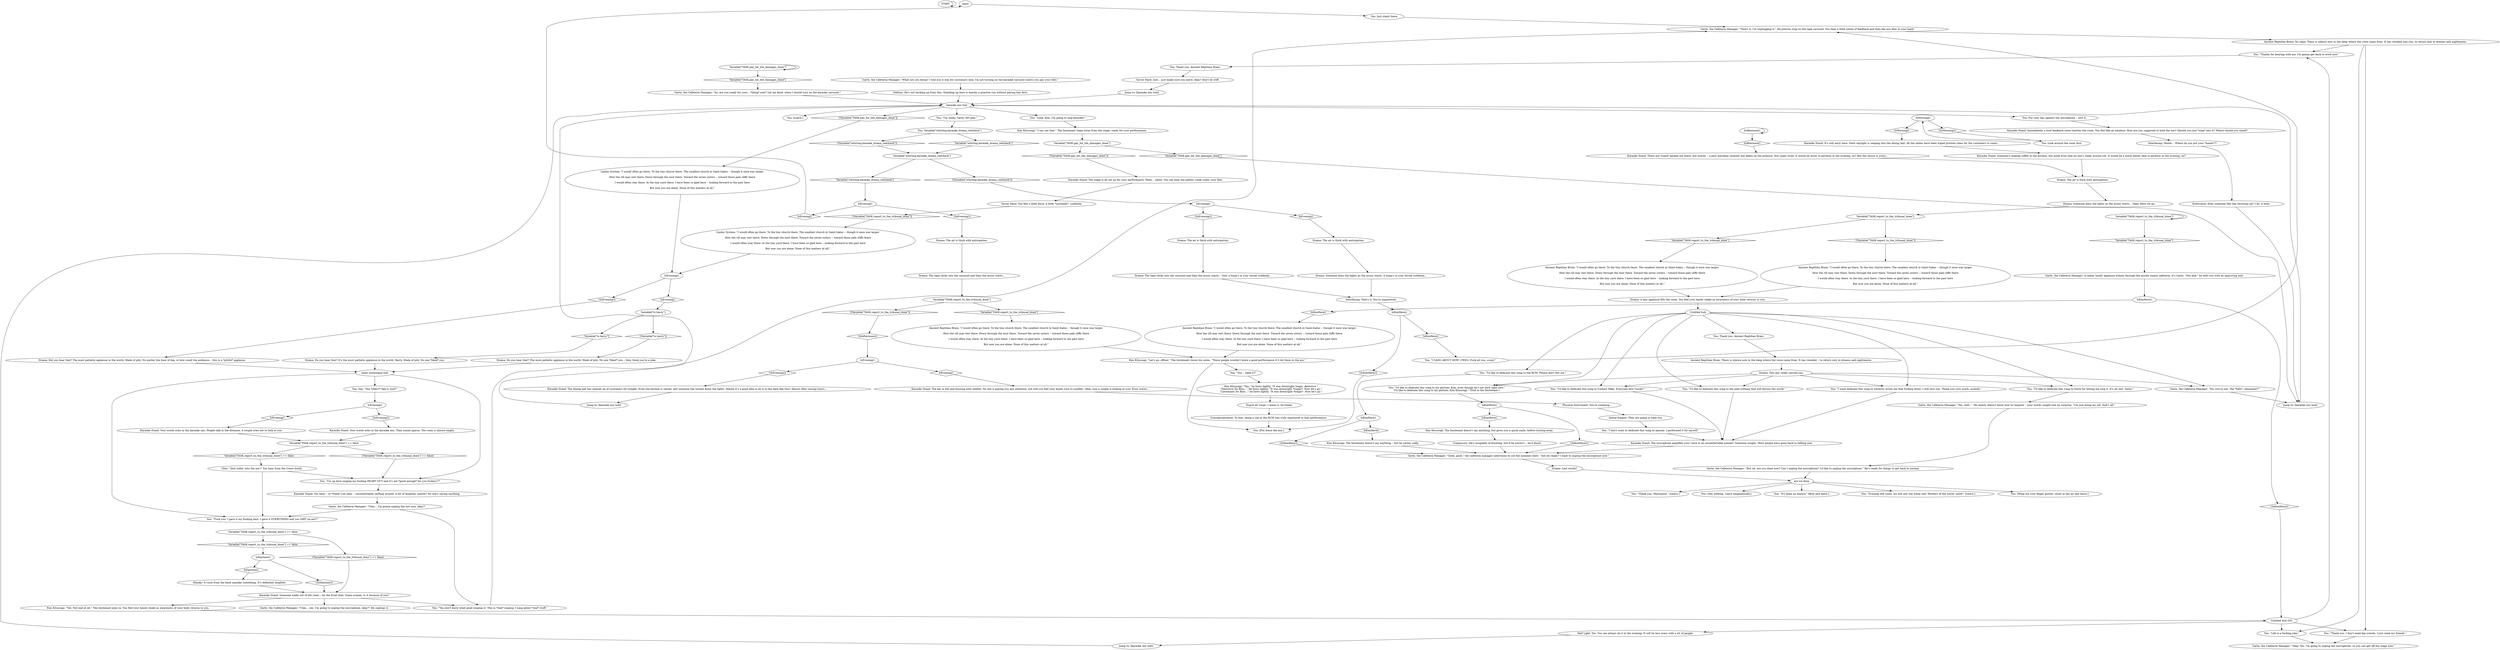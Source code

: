 # WHIRLING F1 / KARAOKE STAND
# Sing karaoke!
# ==================================================
digraph G {
	  0 [label="START"];
	  1 [label="input"];
	  2 [label="Drama: The air is thick with anticipation."];
	  3 [label="Half Light: Yes. You can always do it in the evening. It will be less scary with a lot of people."];
	  4 [label="You: Thank you, Ancient Reptilian Brain."];
	  5 [label="Garte, the Cafeteria Manager: \"Uhm... yes. I'm going to unplug the microphone, okay?\" He unplugs it."];
	  6 [label="You: Just stand there."];
	  7 [label="Karaoke Stand: The stage is all set up for your performance. Feels... silent. You can hear the pellets creak under your feet."];
	  8 [label="Garte, the Cafeteria Manager: \"No, you're not. The *bills*, remember?\""];
	  9 [label="You: \"I don't want to dedicate this song to anyone. I performed it for myself.\""];
	  10 [label="Savoir Faire: Just... just make sure you move, okay? Don't be stiff."];
	  11 [label="Ancient Reptilian Brain: No reply. There is silence now in the deep where the voice came from. It has receded into you, to return only in dreams and nightmares."];
	  12 [label="Interfacing: That's it. You're unpowered."];
	  13 [label="Variable[\"TASK.report_to_the_tribunal_done\"]"];
	  14 [label="Variable[\"TASK.report_to_the_tribunal_done\"]", shape=diamond];
	  15 [label="!(Variable[\"TASK.report_to_the_tribunal_done\"])", shape=diamond];
	  16 [label="Variable[\"TASK.pay_for_the_damages_done\"]"];
	  17 [label="Variable[\"TASK.pay_for_the_damages_done\"]", shape=diamond];
	  18 [label="!(Variable[\"TASK.pay_for_the_damages_done\"])", shape=diamond];
	  19 [label="You: Look around the room first."];
	  20 [label="IsAfternoon()"];
	  21 [label="IsAfternoon()", shape=diamond];
	  22 [label="!(IsAfternoon())", shape=diamond];
	  23 [label="Ancient Reptilian Brain: \"I would often go there. To the tiny church there. The smallest church in Saint-Saëns -- though it once was larger.

How the rill may rest there. Down through the mist there. Toward the seven sisters -- toward those pale cliffs there

I would often stay there. In the tiny yard there. I have been so glad here -- looking forward to the past here

But now you are alone. None of this matters at all.\""];
	  24 [label="Kim Kitsuragi: \"Yes. Not bad at all.\" The lieutenant joins in. You feel your hands shake as awareness of your body returns to you."];
	  25 [label="You: \"I SANG ABOUT HOW I FEEL! Fuck all you, scum!\""];
	  26 [label="Kim Kitsuragi: \"Let's go, officer.\" The lieutenant closes his notes. \"These people wouldn't know a good performance if it bit them in the ass.\""];
	  27 [label="Garte, the Cafeteria Manager: A rather lonely applause echoes through the mostly empty cafeteria. It's Garte. \"Not bad,\" he tells you with an approving nod."];
	  28 [label="Limbic System: \"I would often go there. To the tiny church there. The smallest church in Saint-Saëns -- though it once was larger.

How the rill may rest there. Down through the mist there. Toward the seven sisters -- toward those pale cliffs there

I would often stay there. In the tiny yard there. I have been so glad here -- looking forward to the past here

But now you are alone. None of this matters at all.\""];
	  29 [label="Garte, the Cafeteria Manager: \"What are you doing? I told you it was for customers only. I'm not turning on the karaoke carousel unless you pay your bills.\""];
	  30 [label="Jump to: [karaoke mic hub]"];
	  31 [label="IsEvening()"];
	  32 [label="IsEvening()", shape=diamond];
	  33 [label="!(IsEvening())", shape=diamond];
	  34 [label="IsMorning()"];
	  35 [label="IsMorning()", shape=diamond];
	  36 [label="!(IsMorning())", shape=diamond];
	  37 [label="Karaoke Stand: The dining hall has cleared up of customers for tonight. Even the kitchen is closed, and someone has turned down the lights. Maybe it's a good idea to do it in the dark like this? Almost after closing hours..."];
	  38 [label="You: [Say nothing. Leave enigmatically.]"];
	  39 [label="You: \"Life is a fucking joke.\""];
	  40 [label="You: \"You don't know what good singing is! This is *real* singing. I sang about *real* stuff.\""];
	  41 [label="Drama: A lazy applause fills the room. You feel your hands shake as awareness of your body returns to you."];
	  42 [label="Ancient Reptilian Brain: \"I would often go there. To the tiny church there. The smallest church in Saint-Saëns -- though it once was larger.

How the rill may rest there. Down through the mist there. Toward the seven sisters -- toward those pale cliffs there

I would often stay there. In the tiny yard there. I have been so glad here -- looking forward to the past here

But now you are alone. None of this matters at all.\""];
	  43 [label="Garte, the Cafeteria Manager: \"But uh, are you done now? Can I unplug the microphone? I'd like to unplug the microphone.\" He's ready for things to get back to normal."];
	  44 [label="IsKimHere()"];
	  45 [label="IsKimHere()", shape=diamond];
	  46 [label="!(IsKimHere())", shape=diamond];
	  47 [label="Drama: Someone dims the lights as the music starts. A lump's in your throat suddenly..."];
	  48 [label="Savoir Faire: You feel a little dizzy. A little *unsteady*, suddenly."];
	  49 [label="Drama: Did you hear that? The most pathetic applause in the world. Made of pity. No matter the time of day, or how small the audience -- this is a *pitiful* applause."];
	  50 [label="Variable[\"TASK.report_to_the_tribunal_done\"]"];
	  51 [label="Variable[\"TASK.report_to_the_tribunal_done\"]", shape=diamond];
	  52 [label="!(Variable[\"TASK.report_to_the_tribunal_done\"])", shape=diamond];
	  53 [label="Karaoke Stand: It's still early here. Faint daylight is seeping into the dining hall. All the tables have been wiped pristine clean for the customers to come..."];
	  54 [label="Ancient Reptilian Brain: \"I would often go there. To the tiny church there. The smallest church in Saint-Saëns -- though it once was larger.

How the rill may rest there. Down through the mist there. Toward the seven sisters -- toward those pale cliffs there

I would often stay there. In the tiny yard there. I have been so glad here -- looking forward to the past here

But now you are alone. None of this matters at all.\""];
	  55 [label="IsKimHere()"];
	  56 [label="IsKimHere()", shape=diamond];
	  57 [label="!(IsKimHere())", shape=diamond];
	  58 [label="are we done"];
	  59 [label="Karaoke Stand: Someone's making coffee in the kitchen, but aside from that no one's really around yet. It would be a much better idea to perform in the evening, no?"];
	  60 [label="Karaoke Stand: The bar is full and buzzing with chatter. No one is paying you any attention, but still you feel your knees turn to noodles. Okay, now a couple is looking at you! Even worse..."];
	  61 [label="Garte, the Cafeteria Manager: \"Yes, well...\" He clearly doesn't know how to respond -- your words caught him by surprise. \"I'm just doing my job, that's all.\""];
	  62 [label="Drama: The air is thick with anticipation."];
	  63 [label="Variable[\"tc.harry\"]"];
	  64 [label="Variable[\"tc.harry\"]", shape=diamond];
	  65 [label="!(Variable[\"tc.harry\"])", shape=diamond];
	  66 [label="Endurance: Does someone feel like throwing up? I do. A little."];
	  67 [label="Variable[\"TASK.report_to_the_tribunal_done\"] == false"];
	  68 [label="Variable[\"TASK.report_to_the_tribunal_done\"] == false", shape=diamond];
	  69 [label="!(Variable[\"TASK.report_to_the_tribunal_done\"] == false)", shape=diamond];
	  70 [label="Karaoke Stand: Immediately a loud feedback noise startles the room. You feel like an amateur. How are you supposed to hold the mic? Should you just *sing* into it? Where should you stand?"];
	  71 [label="You: \"I want dedicate this song to whoever wrote me that fucking letter. I still love you. Thank you very much, asshole.\""];
	  72 [label="Untitled hub (03)"];
	  73 [label="IsEvening()"];
	  74 [label="IsEvening()", shape=diamond];
	  75 [label="!(IsEvening())", shape=diamond];
	  76 [label="Esprit de Corps: I mean it, he thinks."];
	  77 [label="Jump to: [karaoke mic hub]"];
	  78 [label="You: \"It's been an honour.\" [Bow and leave.]"];
	  79 [label="Drama: The tape clicks into the carousel and then the music starts... God, a lump's in your throat suddenly..."];
	  80 [label="Karaoke Stand: Your words echo in the karaoke mic. People talk in the distance. A couple tries not to look at you."];
	  81 [label="You: \"I'm ready, Garte. Hit play.\""];
	  82 [label="You: Variable[\"whirling.karaoke_drama_redcheck\"]"];
	  83 [label="Variable[\"whirling.karaoke_drama_redcheck\"]", shape=diamond];
	  84 [label="!(Variable[\"whirling.karaoke_drama_redcheck\"])", shape=diamond];
	  85 [label="Kim Kitsuragi: \"I can see that.\" The lieutenant steps away from the stage, ready for your performance."];
	  86 [label="Jump to: [karaoke mic hub]"];
	  87 [label="inner monologue hub"];
	  88 [label="Composure: He's incapable of blushing, but if he weren't -- he'd blush."];
	  89 [label="IsEvening()"];
	  90 [label="IsEvening()", shape=diamond];
	  91 [label="!(IsEvening())", shape=diamond];
	  92 [label="Garte, the Cafeteria Manager: \"Uhm... I'm gonna unplug the mic now, okay?\""];
	  93 [label="Ancient Reptilian Brain: \"I would often go there. To the tiny church there. The smallest church in Saint-Saëns -- though it once was larger.

How the rill may rest there. Down through the mist there. Toward the seven sisters -- toward those pale cliffs there

I would often stay there. In the tiny yard there. I have been so glad here -- looking forward to the past here

But now you are alone. None of this matters at all.\""];
	  94 [label="You: \"Evening will come, we will sew the white sail! Workers of the world, unite!\" [Leave.]"];
	  95 [label="You: [Whip out your finger pistols, shoot in the air and leave.]"];
	  96 [label="Drama: Do you hear that? The most pathetic applause in the world. Made of pity. No one *liked* you -- they think you're a joke."];
	  97 [label="You: \"Fuck you! I gave it my fucking best. I gave it EVERYTHING and you SHIT on me?!\""];
	  98 [label="karaoke mic hub"];
	  99 [label="You: [Leave.]"];
	  100 [label="You: \"Look, Kim, I'm going to sing karaoke!\""];
	  101 [label="You: \"I'd like to dedicate this song to Garte for letting me sing it. It's all shit, Garte.\""];
	  102 [label="Garte, the Cafeteria Manager: \"Good, good,\" the cafeteria manager intervenes to cut the moment short. \"Are we ready? I want to unplug the microphone now.\""];
	  103 [label="You: \"I'd like to dedicate this song to Contact Mike. Everyone else *sucks*.\""];
	  104 [label="You: \"Thank you. I don't need big crowds, I just need my friends.\""];
	  105 [label="Interfacing: Hands... Where do you put your *hands*?!"];
	  106 [label="IsKimHere()"];
	  107 [label="IsKimHere()", shape=diamond];
	  108 [label="!(IsKimHere())", shape=diamond];
	  109 [label="Variable[\"whirling.karaoke_drama_redcheck\"]"];
	  110 [label="Variable[\"whirling.karaoke_drama_redcheck\"]", shape=diamond];
	  111 [label="!(Variable[\"whirling.karaoke_drama_redcheck\"])", shape=diamond];
	  112 [label="Garte, the Cafeteria Manager: \"So, are you ready for your... *thing* now? Let me know when I should turn on the karaoke carousel.\""];
	  113 [label="Variable[\"TASK.pay_for_the_damages_done\"]"];
	  114 [label="Variable[\"TASK.pay_for_the_damages_done\"]", shape=diamond];
	  115 [label="!(Variable[\"TASK.pay_for_the_damages_done\"])", shape=diamond];
	  116 [label="Karaoke Stand: The microphone amplifies your voice in an uncomfortable manner. Someone coughs. Most people have gone back to talking now."];
	  117 [label="You: \"Thank you, Martinaise.\" [Leave.]"];
	  118 [label="You: Say: \"You *didn't* like it, huh?\""];
	  119 [label="Variable[\"TASK.report_to_the_tribunal_done\"] == false"];
	  120 [label="Variable[\"TASK.report_to_the_tribunal_done\"] == false", shape=diamond];
	  121 [label="!(Variable[\"TASK.report_to_the_tribunal_done\"] == false)", shape=diamond];
	  122 [label="Variable[\"TASK.report_to_the_tribunal_done\"]"];
	  123 [label="Variable[\"TASK.report_to_the_tribunal_done\"]", shape=diamond];
	  124 [label="!(Variable[\"TASK.report_to_the_tribunal_done\"])", shape=diamond];
	  125 [label="Kim Kitsuragi: The lieutenant doesn't say anything, but gives you a quick smile, before turning away."];
	  126 [label="Drama: The air is thick with anticipation."];
	  127 [label="You: Thank you, Ancient Reptilian Brain."];
	  128 [label="Ancient Reptilian Brain: There is silence now in the deep where the voice came from. It has receded -- to return only in dreams and nightmares."];
	  129 [label="Drama: This guy really carried you."];
	  130 [label="You: \"You... liked it?\""];
	  131 [label="Karaoke Stand: Someone walks out of the room -- by the front door. Some woman. Is it because of you?"];
	  132 [label="IsDaytime()"];
	  133 [label="IsDaytime()", shape=diamond];
	  134 [label="!(IsDaytime())", shape=diamond];
	  135 [label="Untitled hub"];
	  136 [label="Physical Instrument: You're sweating..."];
	  137 [label="You: \"I'd like to dedicate this song to the RCM. Please don't fire me.\""];
	  138 [label="Garte, the Cafeteria Manager: \"That's it, I'm unplugging it.\" He presses stop on the tape carousel. You hear a little whine of feedback and then the mic dies in your hand."];
	  139 [label="You: [Put down the mic.]"];
	  140 [label="Conceptualization: To him, being a cop in the RCM was truly expressed in that performance."];
	  141 [label="Karaoke Stand: There are *some* people out there, but mostly -- a post meridian slumber has fallen on the premise. Not super lively. It would be wiser to perform in the evening, no? But the choice is yours..."];
	  142 [label="Inland Empire: They are going to hate you."];
	  143 [label="IsEvening()"];
	  144 [label="IsEvening()", shape=diamond];
	  145 [label="!(IsEvening())", shape=diamond];
	  146 [label="Volition: He's not backing up from this. Standing up here is merely a practice run without paying him first."];
	  147 [label="You: \"I'm up here singing my fucking HEART OUT and it's not *good enough* for you fuckers!?\""];
	  148 [label="Karaoke Stand: Your words echo in the karaoke mic. They sound sparse. The room is almost empty."];
	  149 [label="Glen: \"Quit yellin' into the mic!\" You hear from the Union booth."];
	  150 [label="Karaoke Stand: You hear -- or *think* you hear -- uncomfortable shifting around. A bit of laughter, maybe? No one's saying anything."];
	  151 [label="IsKimHere()"];
	  152 [label="IsKimHere()", shape=diamond];
	  153 [label="!(IsKimHere())", shape=diamond];
	  154 [label="Kim Kitsuragi: \"Yes,\" he bows lightly. \"It was downright tragic, detective.\"\n\"Detective Du Bois...\" He bows lightly. \"It was downright *tragic*. Now let's go.\"\n\"Lieutenant Du Bois...\" he bows lightly. \"It was downright *tragic*. Now let's go.\""];
	  155 [label="You: Put your lips against the microphone -- test it."];
	  156 [label="Drama: Do you hear that? It's the most pathetic applause in the world, Harry. Made of pity. No one *liked* you."];
	  157 [label="You: \"I'd like to dedicate this song to the pale nothing that will devour the world.\""];
	  158 [label="You: \"Thanks for bearing with me. I'm gonna get back to work now.\""];
	  159 [label="IsEvening()"];
	  160 [label="IsEvening()", shape=diamond];
	  161 [label="!(IsEvening())", shape=diamond];
	  162 [label="Drama: The air is thick with anticipation."];
	  163 [label="Drama: Last words?"];
	  164 [label="You: \"I'd like to dedicate this song to my partner, Kim, even though he's not here right now.\"\n\"I'd like to dedicate this song to my partner, Kim Kitsuragi.\" (Nod to the lieutenant.) "];
	  165 [label="Limbic System: \"I would often go there. To the tiny church there. The smallest church in Saint-Saëns -- though it once was larger.

How the rill may rest there. Down through the mist there. Toward the seven sisters -- toward those pale cliffs there

I would often stay there. In the tiny yard there. I have been so glad here -- looking forward to the past here

But now you are alone. None of this matters at all.\""];
	  166 [label="Kim Kitsuragi: The lieutenant doesn't say anything -- but he smiles sadly."];
	  167 [label="Shanky: A voice from the back squeaks something. It's definitely laughter."];
	  168 [label="Jump to: [karaoke mic hub]"];
	  169 [label="Garte, the Cafeteria Manager: \"Okay. Yes. I'm going to unplug the microphone, so you can get off the stage now.\""];
	  170 [label="Drama: Someone dims the lights as the music starts... Okay. Here we go..."];
	  171 [label="Drama: The tape clicks into the carousel and then the music starts..."];
	  0 -> 0
	  1 -> 6
	  2 -> 170
	  3 -> 77
	  4 -> 10
	  6 -> 138
	  7 -> 48
	  8 -> 30
	  9 -> 116
	  10 -> 168
	  11 -> 104
	  11 -> 158
	  11 -> 39
	  12 -> 151
	  13 -> 13
	  13 -> 14
	  14 -> 27
	  15 -> 165
	  16 -> 16
	  16 -> 17
	  17 -> 112
	  18 -> 28
	  19 -> 34
	  20 -> 20
	  20 -> 21
	  21 -> 141
	  22 -> 31
	  23 -> 26
	  24 -> 72
	  25 -> 138
	  26 -> 130
	  26 -> 139
	  27 -> 44
	  28 -> 89
	  29 -> 146
	  30 -> 98
	  31 -> 32
	  31 -> 33
	  32 -> 60
	  33 -> 37
	  34 -> 35
	  34 -> 36
	  35 -> 53
	  36 -> 19
	  37 -> 86
	  39 -> 169
	  40 -> 138
	  41 -> 135
	  42 -> 26
	  43 -> 58
	  44 -> 45
	  44 -> 46
	  45 -> 23
	  46 -> 72
	  47 -> 12
	  48 -> 15
	  49 -> 87
	  50 -> 51
	  50 -> 52
	  51 -> 54
	  52 -> 93
	  53 -> 59
	  54 -> 41
	  55 -> 56
	  55 -> 57
	  56 -> 125
	  57 -> 102
	  58 -> 38
	  58 -> 78
	  58 -> 117
	  58 -> 94
	  58 -> 95
	  59 -> 2
	  60 -> 136
	  61 -> 43
	  62 -> 171
	  63 -> 64
	  63 -> 65
	  64 -> 156
	  65 -> 96
	  66 -> 30
	  67 -> 68
	  67 -> 69
	  68 -> 149
	  69 -> 147
	  70 -> 105
	  71 -> 116
	  72 -> 104
	  72 -> 3
	  72 -> 158
	  72 -> 39
	  73 -> 74
	  73 -> 75
	  74 -> 80
	  75 -> 148
	  76 -> 140
	  77 -> 98
	  79 -> 12
	  80 -> 67
	  81 -> 82
	  82 -> 83
	  82 -> 84
	  83 -> 109
	  84 -> 109
	  85 -> 113
	  86 -> 98
	  87 -> 97
	  87 -> 147
	  87 -> 118
	  88 -> 102
	  89 -> 90
	  89 -> 91
	  90 -> 63
	  91 -> 49
	  92 -> 40
	  92 -> 97
	  93 -> 41
	  96 -> 87
	  97 -> 119
	  98 -> 99
	  98 -> 100
	  98 -> 81
	  98 -> 18
	  98 -> 155
	  100 -> 85
	  101 -> 61
	  102 -> 163
	  103 -> 116
	  104 -> 169
	  105 -> 66
	  106 -> 107
	  106 -> 108
	  107 -> 166
	  108 -> 102
	  109 -> 110
	  109 -> 111
	  110 -> 159
	  111 -> 143
	  112 -> 98
	  113 -> 114
	  113 -> 115
	  114 -> 30
	  115 -> 7
	  116 -> 102
	  118 -> 73
	  119 -> 120
	  119 -> 121
	  120 -> 132
	  121 -> 131
	  122 -> 123
	  122 -> 124
	  123 -> 42
	  124 -> 22
	  125 -> 88
	  126 -> 79
	  127 -> 128
	  128 -> 129
	  129 -> 164
	  129 -> 101
	  129 -> 103
	  129 -> 71
	  129 -> 8
	  129 -> 157
	  130 -> 154
	  131 -> 40
	  131 -> 24
	  131 -> 5
	  132 -> 133
	  132 -> 134
	  133 -> 167
	  134 -> 131
	  135 -> 164
	  135 -> 101
	  135 -> 71
	  135 -> 103
	  135 -> 137
	  135 -> 8
	  135 -> 157
	  135 -> 127
	  136 -> 142
	  137 -> 106
	  138 -> 11
	  140 -> 139
	  141 -> 2
	  142 -> 9
	  143 -> 144
	  143 -> 145
	  144 -> 162
	  145 -> 126
	  146 -> 98
	  147 -> 150
	  148 -> 67
	  149 -> 97
	  149 -> 147
	  150 -> 92
	  151 -> 152
	  151 -> 153
	  152 -> 25
	  153 -> 139
	  154 -> 76
	  155 -> 70
	  156 -> 87
	  157 -> 116
	  158 -> 4
	  159 -> 160
	  159 -> 161
	  160 -> 1
	  161 -> 62
	  162 -> 47
	  163 -> 58
	  164 -> 55
	  165 -> 89
	  166 -> 102
	  167 -> 131
	  168 -> 98
	  170 -> 50
	  171 -> 122
}

